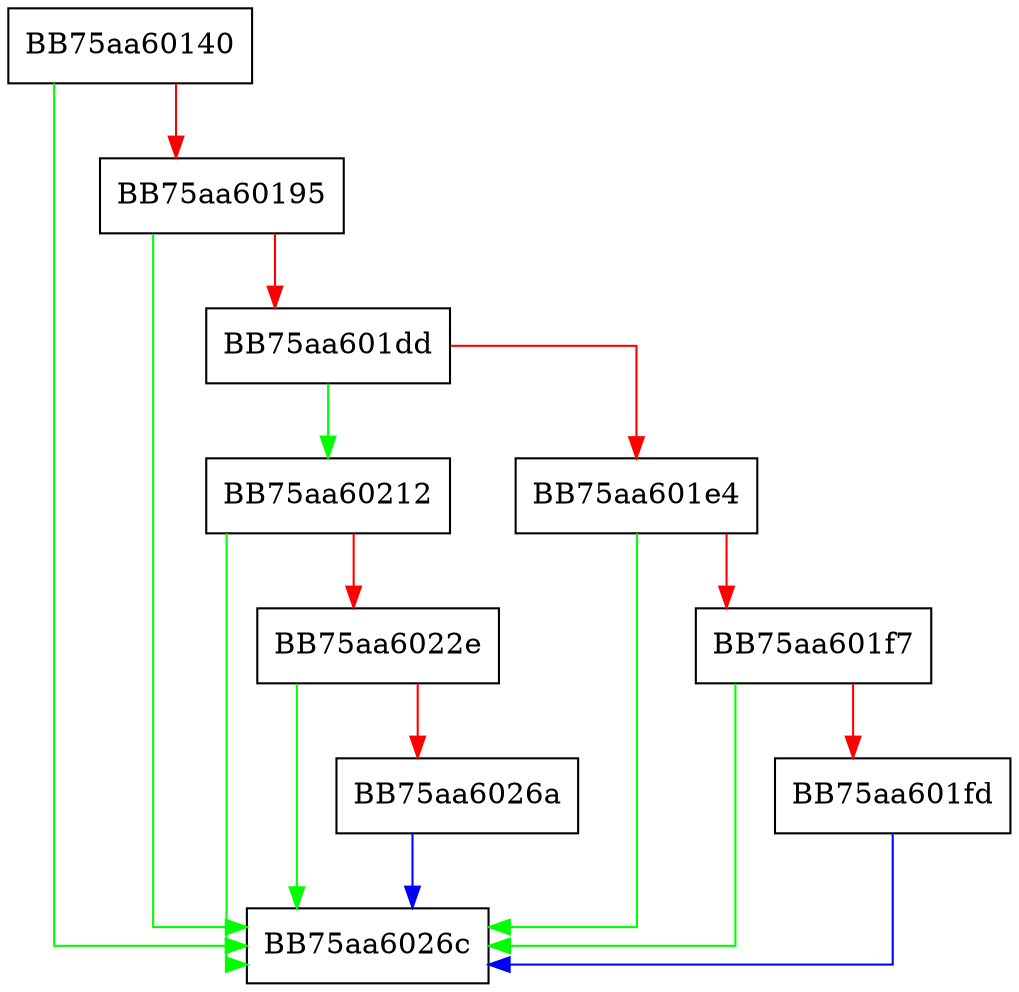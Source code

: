 digraph ResolveE8E9 {
  node [shape="box"];
  graph [splines=ortho];
  BB75aa60140 -> BB75aa6026c [color="green"];
  BB75aa60140 -> BB75aa60195 [color="red"];
  BB75aa60195 -> BB75aa6026c [color="green"];
  BB75aa60195 -> BB75aa601dd [color="red"];
  BB75aa601dd -> BB75aa60212 [color="green"];
  BB75aa601dd -> BB75aa601e4 [color="red"];
  BB75aa601e4 -> BB75aa6026c [color="green"];
  BB75aa601e4 -> BB75aa601f7 [color="red"];
  BB75aa601f7 -> BB75aa6026c [color="green"];
  BB75aa601f7 -> BB75aa601fd [color="red"];
  BB75aa601fd -> BB75aa6026c [color="blue"];
  BB75aa60212 -> BB75aa6026c [color="green"];
  BB75aa60212 -> BB75aa6022e [color="red"];
  BB75aa6022e -> BB75aa6026c [color="green"];
  BB75aa6022e -> BB75aa6026a [color="red"];
  BB75aa6026a -> BB75aa6026c [color="blue"];
}